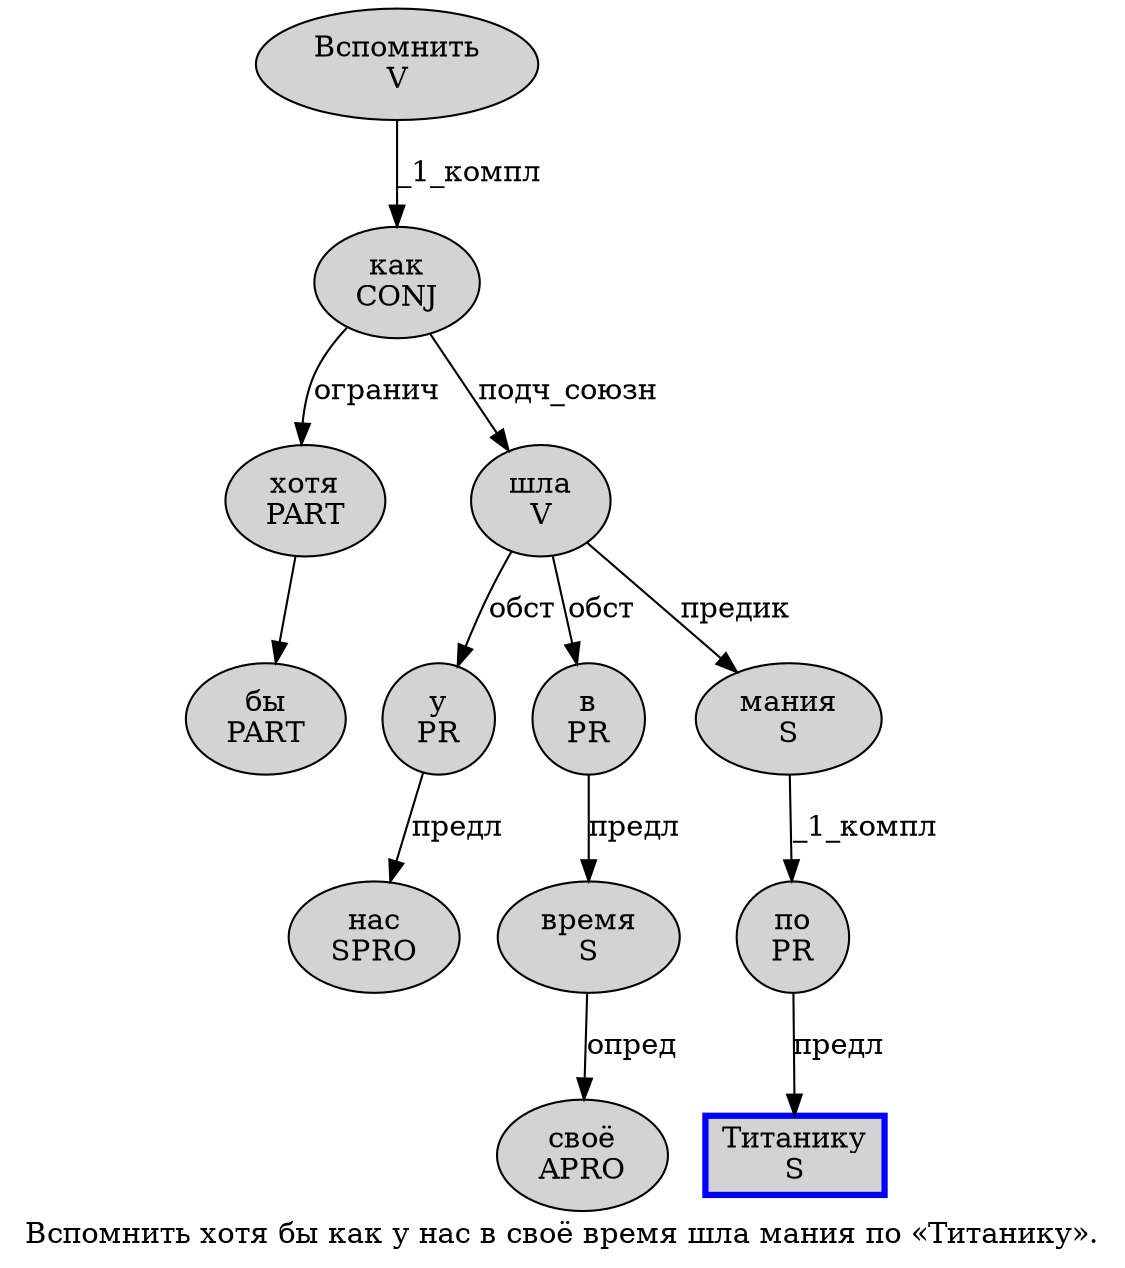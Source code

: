 digraph SENTENCE_1092 {
	graph [label="Вспомнить хотя бы как у нас в своё время шла мания по «Титанику»."]
	node [style=filled]
		0 [label="Вспомнить
V" color="" fillcolor=lightgray penwidth=1 shape=ellipse]
		1 [label="хотя
PART" color="" fillcolor=lightgray penwidth=1 shape=ellipse]
		2 [label="бы
PART" color="" fillcolor=lightgray penwidth=1 shape=ellipse]
		3 [label="как
CONJ" color="" fillcolor=lightgray penwidth=1 shape=ellipse]
		4 [label="у
PR" color="" fillcolor=lightgray penwidth=1 shape=ellipse]
		5 [label="нас
SPRO" color="" fillcolor=lightgray penwidth=1 shape=ellipse]
		6 [label="в
PR" color="" fillcolor=lightgray penwidth=1 shape=ellipse]
		7 [label="своё
APRO" color="" fillcolor=lightgray penwidth=1 shape=ellipse]
		8 [label="время
S" color="" fillcolor=lightgray penwidth=1 shape=ellipse]
		9 [label="шла
V" color="" fillcolor=lightgray penwidth=1 shape=ellipse]
		10 [label="мания
S" color="" fillcolor=lightgray penwidth=1 shape=ellipse]
		11 [label="по
PR" color="" fillcolor=lightgray penwidth=1 shape=ellipse]
		13 [label="Титанику
S" color=blue fillcolor=lightgray penwidth=3 shape=box]
			10 -> 11 [label="_1_компл"]
			8 -> 7 [label="опред"]
			3 -> 1 [label="огранич"]
			3 -> 9 [label="подч_союзн"]
			11 -> 13 [label="предл"]
			0 -> 3 [label="_1_компл"]
			9 -> 4 [label="обст"]
			9 -> 6 [label="обст"]
			9 -> 10 [label="предик"]
			6 -> 8 [label="предл"]
			4 -> 5 [label="предл"]
			1 -> 2
}
